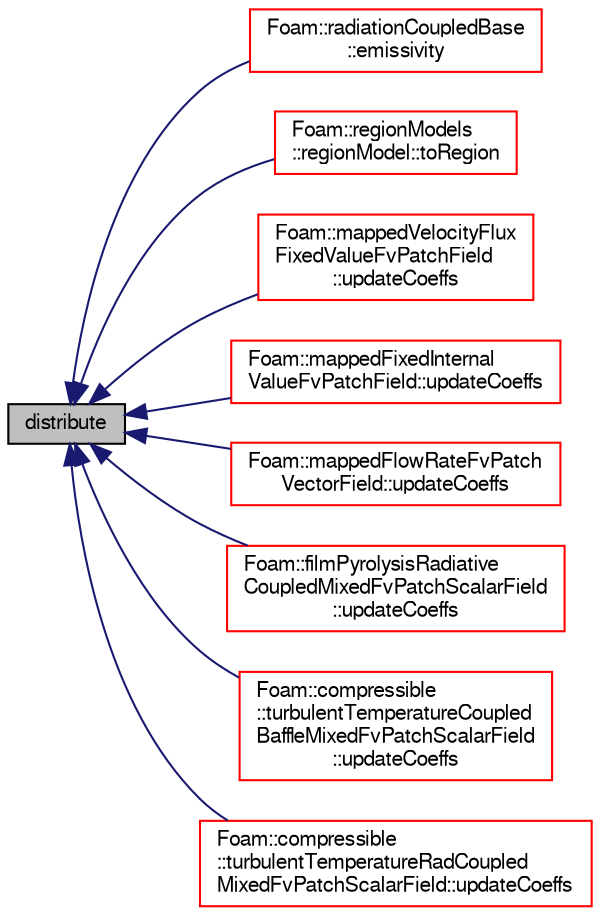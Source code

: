 digraph "distribute"
{
  bgcolor="transparent";
  edge [fontname="FreeSans",fontsize="10",labelfontname="FreeSans",labelfontsize="10"];
  node [fontname="FreeSans",fontsize="10",shape=record];
  rankdir="LR";
  Node4494 [label="distribute",height=0.2,width=0.4,color="black", fillcolor="grey75", style="filled", fontcolor="black"];
  Node4494 -> Node4495 [dir="back",color="midnightblue",fontsize="10",style="solid",fontname="FreeSans"];
  Node4495 [label="Foam::radiationCoupledBase\l::emissivity",height=0.2,width=0.4,color="red",URL="$a30006.html#a7db0692125f65db90f74422c70f29f3c",tooltip="Calculate corresponding emissivity field. "];
  Node4494 -> Node4502 [dir="back",color="midnightblue",fontsize="10",style="solid",fontname="FreeSans"];
  Node4502 [label="Foam::regionModels\l::regionModel::toRegion",height=0.2,width=0.4,color="red",URL="$a28998.html#ab8a36c74a68dd829699b84bab8923ed1",tooltip="Convert a primary region field to the local region. "];
  Node4494 -> Node4514 [dir="back",color="midnightblue",fontsize="10",style="solid",fontname="FreeSans"];
  Node4514 [label="Foam::mappedVelocityFlux\lFixedValueFvPatchField\l::updateCoeffs",height=0.2,width=0.4,color="red",URL="$a22182.html#a7e24eafac629d3733181cd942d4c902f",tooltip="Update the coefficients associated with the patch field. "];
  Node4494 -> Node4516 [dir="back",color="midnightblue",fontsize="10",style="solid",fontname="FreeSans"];
  Node4516 [label="Foam::mappedFixedInternal\lValueFvPatchField::updateCoeffs",height=0.2,width=0.4,color="red",URL="$a22166.html#a7e24eafac629d3733181cd942d4c902f",tooltip="Update the coefficients associated with the patch field. "];
  Node4494 -> Node4518 [dir="back",color="midnightblue",fontsize="10",style="solid",fontname="FreeSans"];
  Node4518 [label="Foam::mappedFlowRateFvPatch\lVectorField::updateCoeffs",height=0.2,width=0.4,color="red",URL="$a22178.html#a7e24eafac629d3733181cd942d4c902f",tooltip="Update the coefficients associated with the patch field. "];
  Node4494 -> Node4509 [dir="back",color="midnightblue",fontsize="10",style="solid",fontname="FreeSans"];
  Node4509 [label="Foam::filmPyrolysisRadiative\lCoupledMixedFvPatchScalarField\l::updateCoeffs",height=0.2,width=0.4,color="red",URL="$a28982.html#a7e24eafac629d3733181cd942d4c902f",tooltip="Update the coefficients associated with the patch field. "];
  Node4494 -> Node4520 [dir="back",color="midnightblue",fontsize="10",style="solid",fontname="FreeSans"];
  Node4520 [label="Foam::compressible\l::turbulentTemperatureCoupled\lBaffleMixedFvPatchScalarField\l::updateCoeffs",height=0.2,width=0.4,color="red",URL="$a30802.html#a7e24eafac629d3733181cd942d4c902f",tooltip="Update the coefficients associated with the patch field. "];
  Node4494 -> Node4522 [dir="back",color="midnightblue",fontsize="10",style="solid",fontname="FreeSans"];
  Node4522 [label="Foam::compressible\l::turbulentTemperatureRadCoupled\lMixedFvPatchScalarField::updateCoeffs",height=0.2,width=0.4,color="red",URL="$a30806.html#a7e24eafac629d3733181cd942d4c902f",tooltip="Update the coefficients associated with the patch field. "];
}

